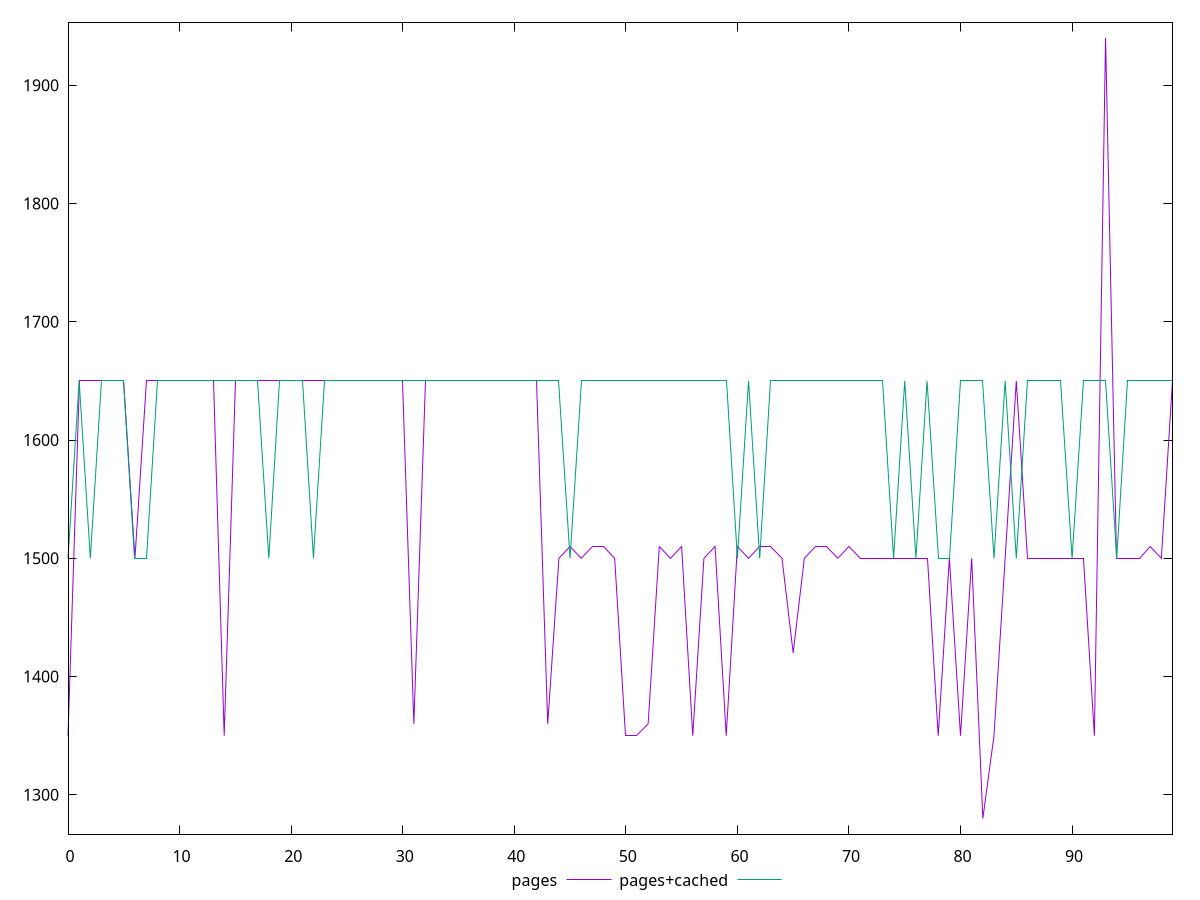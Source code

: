 reset

$pages <<EOF
0 1350
1 1650
2 1650
3 1650
4 1650
5 1650
6 1500
7 1650
8 1650
9 1650
10 1650
11 1650
12 1650
13 1650
14 1350
15 1650
16 1650
17 1650
18 1650
19 1650
20 1650
21 1650
22 1650
23 1650
24 1650
25 1650
26 1650
27 1650
28 1650
29 1650
30 1650
31 1360
32 1650
33 1650
34 1650
35 1650
36 1650
37 1650
38 1650
39 1650
40 1650
41 1650
42 1650
43 1360
44 1500
45 1510
46 1500
47 1510
48 1510
49 1500
50 1350
51 1350
52 1360
53 1510
54 1500
55 1510
56 1350
57 1500
58 1510
59 1350
60 1510
61 1500
62 1510
63 1510
64 1500
65 1420
66 1500
67 1510
68 1510
69 1500
70 1510
71 1500
72 1500
73 1500
74 1500
75 1500
76 1500
77 1500
78 1350
79 1500
80 1350
81 1500
82 1280
83 1350
84 1500
85 1650
86 1500
87 1500
88 1500
89 1500
90 1500
91 1500
92 1350
93 1940
94 1500
95 1500
96 1500
97 1510
98 1500
99 1650
EOF

$pagesCached <<EOF
0 1500
1 1650
2 1500
3 1650
4 1650
5 1650
6 1500
7 1500
8 1650
9 1650
10 1650
11 1650
12 1650
13 1650
14 1650
15 1650
16 1650
17 1650
18 1500
19 1650
20 1650
21 1650
22 1500
23 1650
24 1650
25 1650
26 1650
27 1650
28 1650
29 1650
30 1650
31 1650
32 1650
33 1650
34 1650
35 1650
36 1650
37 1650
38 1650
39 1650
40 1650
41 1650
42 1650
43 1650
44 1650
45 1500
46 1650
47 1650
48 1650
49 1650
50 1650
51 1650
52 1650
53 1650
54 1650
55 1650
56 1650
57 1650
58 1650
59 1650
60 1500
61 1650
62 1500
63 1650
64 1650
65 1650
66 1650
67 1650
68 1650
69 1650
70 1650
71 1650
72 1650
73 1650
74 1500
75 1650
76 1500
77 1650
78 1500
79 1500
80 1650
81 1650
82 1650
83 1500
84 1650
85 1500
86 1650
87 1650
88 1650
89 1650
90 1500
91 1650
92 1650
93 1650
94 1500
95 1650
96 1650
97 1650
98 1650
99 1650
EOF

set key outside below
set xrange [0:99]
set yrange [1266.8:1953.2]
set trange [1266.8:1953.2]
set terminal svg size 640, 520 enhanced background rgb 'white'
set output "report_00009_2021-02-08T22-37-41.559Z/uses-webp-images/comparison/line/0_vs_1.svg"

plot $pages title "pages" with line, \
     $pagesCached title "pages+cached" with line

reset
